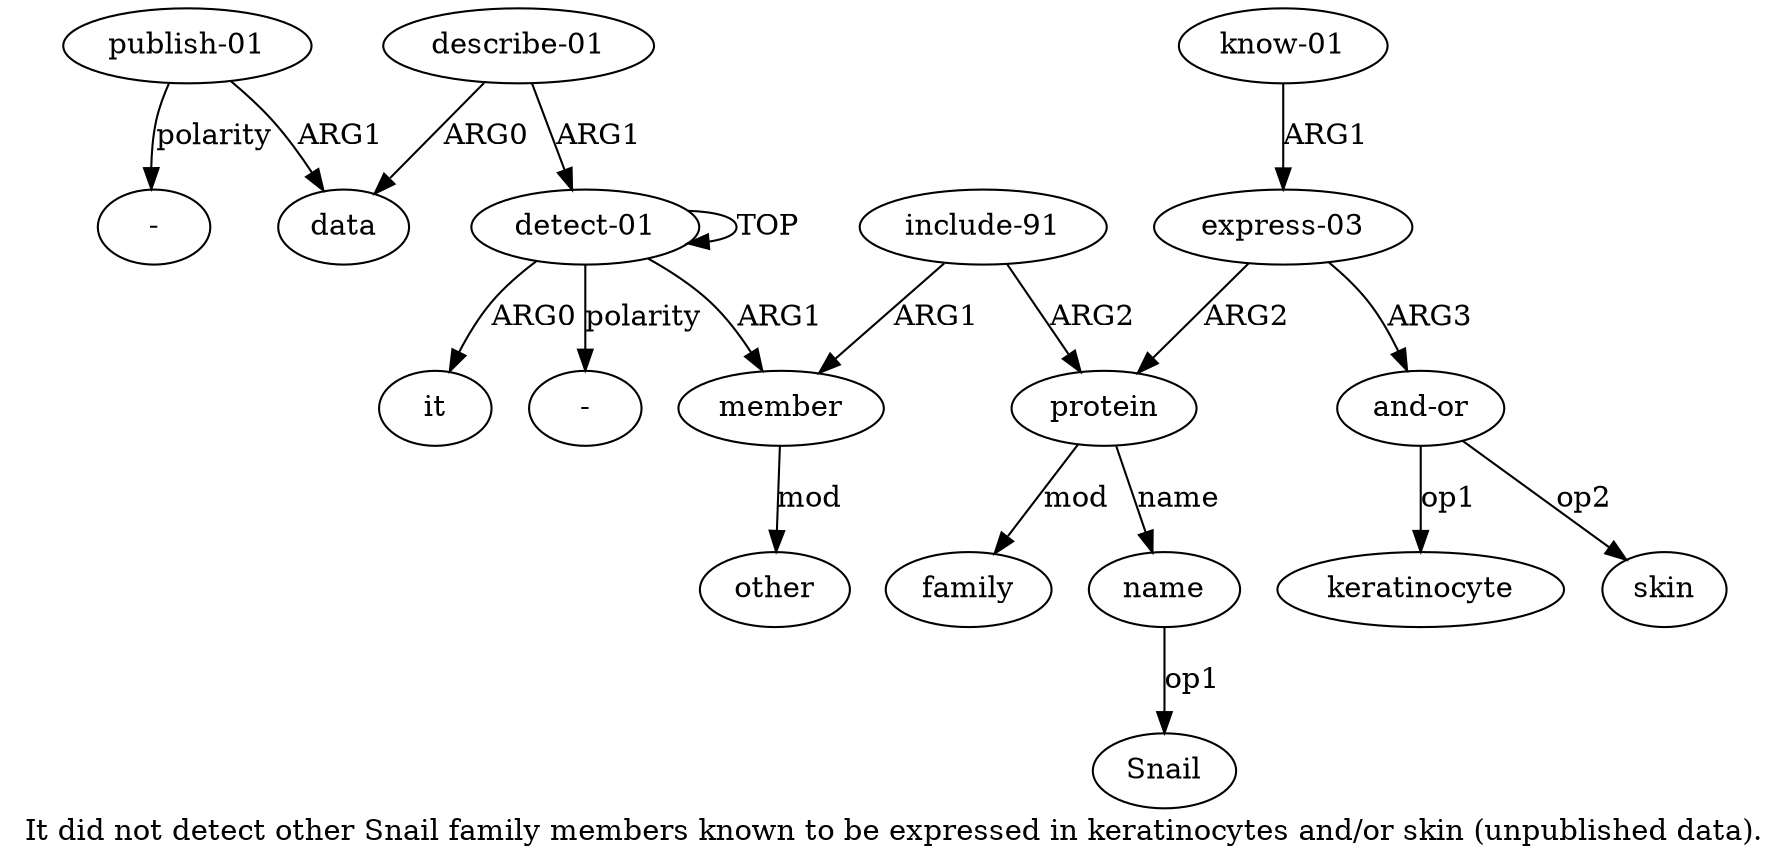 digraph  {
	graph [label="It did not detect other Snail family members known to be expressed in keratinocytes and/or skin (unpublished data)."];
	node [label="\N"];
	a15	 [color=black,
		gold_ind=15,
		gold_label="publish-01",
		label="publish-01",
		test_ind=15,
		test_label="publish-01"];
	a14	 [color=black,
		gold_ind=14,
		gold_label=data,
		label=data,
		test_ind=14,
		test_label=data];
	a15 -> a14 [key=0,
	color=black,
	gold_label=ARG1,
	label=ARG1,
	test_label=ARG1];
"a15 -" [color=black,
	gold_ind=-1,
	gold_label="-",
	label="-",
	test_ind=-1,
	test_label="-"];
a15 -> "a15 -" [key=0,
color=black,
gold_label=polarity,
label=polarity,
test_label=polarity];
"a0 -" [color=black,
gold_ind=-1,
gold_label="-",
label="-",
test_ind=-1,
test_label="-"];
a11 [color=black,
gold_ind=11,
gold_label="know-01",
label="know-01",
test_ind=11,
test_label="know-01"];
a7 [color=black,
gold_ind=7,
gold_label="express-03",
label="express-03",
test_ind=7,
test_label="express-03"];
a11 -> a7 [key=0,
color=black,
gold_label=ARG1,
label=ARG1,
test_label=ARG1];
a10 [color=black,
gold_ind=10,
gold_label=skin,
label=skin,
test_ind=10,
test_label=skin];
a13 [color=black,
gold_ind=13,
gold_label="describe-01",
label="describe-01",
test_ind=13,
test_label="describe-01"];
a13 -> a14 [key=0,
color=black,
gold_label=ARG0,
label=ARG0,
test_label=ARG0];
a0 [color=black,
gold_ind=0,
gold_label="detect-01",
label="detect-01",
test_ind=0,
test_label="detect-01"];
a13 -> a0 [key=0,
color=black,
gold_label=ARG1,
label=ARG1,
test_label=ARG1];
a12 [color=black,
gold_ind=12,
gold_label=other,
label=other,
test_ind=12,
test_label=other];
"a5 Snail" [color=black,
gold_ind=-1,
gold_label=Snail,
label=Snail,
test_ind=-1,
test_label=Snail];
a1 [color=black,
gold_ind=1,
gold_label=it,
label=it,
test_ind=1,
test_label=it];
a0 -> "a0 -" [key=0,
color=black,
gold_label=polarity,
label=polarity,
test_label=polarity];
a0 -> a1 [key=0,
color=black,
gold_label=ARG0,
label=ARG0,
test_label=ARG0];
a0 -> a0 [key=0,
color=black,
gold_label=TOP,
label=TOP,
test_label=TOP];
a2 [color=black,
gold_ind=2,
gold_label=member,
label=member,
test_ind=2,
test_label=member];
a0 -> a2 [key=0,
color=black,
gold_label=ARG1,
label=ARG1,
test_label=ARG1];
a3 [color=black,
gold_ind=3,
gold_label="include-91",
label="include-91",
test_ind=3,
test_label="include-91"];
a3 -> a2 [key=0,
color=black,
gold_label=ARG1,
label=ARG1,
test_label=ARG1];
a4 [color=black,
gold_ind=4,
gold_label=protein,
label=protein,
test_ind=4,
test_label=protein];
a3 -> a4 [key=0,
color=black,
gold_label=ARG2,
label=ARG2,
test_label=ARG2];
a2 -> a12 [key=0,
color=black,
gold_label=mod,
label=mod,
test_label=mod];
a5 [color=black,
gold_ind=5,
gold_label=name,
label=name,
test_ind=5,
test_label=name];
a5 -> "a5 Snail" [key=0,
color=black,
gold_label=op1,
label=op1,
test_label=op1];
a4 -> a5 [key=0,
color=black,
gold_label=name,
label=name,
test_label=name];
a6 [color=black,
gold_ind=6,
gold_label=family,
label=family,
test_ind=6,
test_label=family];
a4 -> a6 [key=0,
color=black,
gold_label=mod,
label=mod,
test_label=mod];
a7 -> a4 [key=0,
color=black,
gold_label=ARG2,
label=ARG2,
test_label=ARG2];
a8 [color=black,
gold_ind=8,
gold_label="and-or",
label="and-or",
test_ind=8,
test_label="and-or"];
a7 -> a8 [key=0,
color=black,
gold_label=ARG3,
label=ARG3,
test_label=ARG3];
a9 [color=black,
gold_ind=9,
gold_label=keratinocyte,
label=keratinocyte,
test_ind=9,
test_label=keratinocyte];
a8 -> a10 [key=0,
color=black,
gold_label=op2,
label=op2,
test_label=op2];
a8 -> a9 [key=0,
color=black,
gold_label=op1,
label=op1,
test_label=op1];
}
